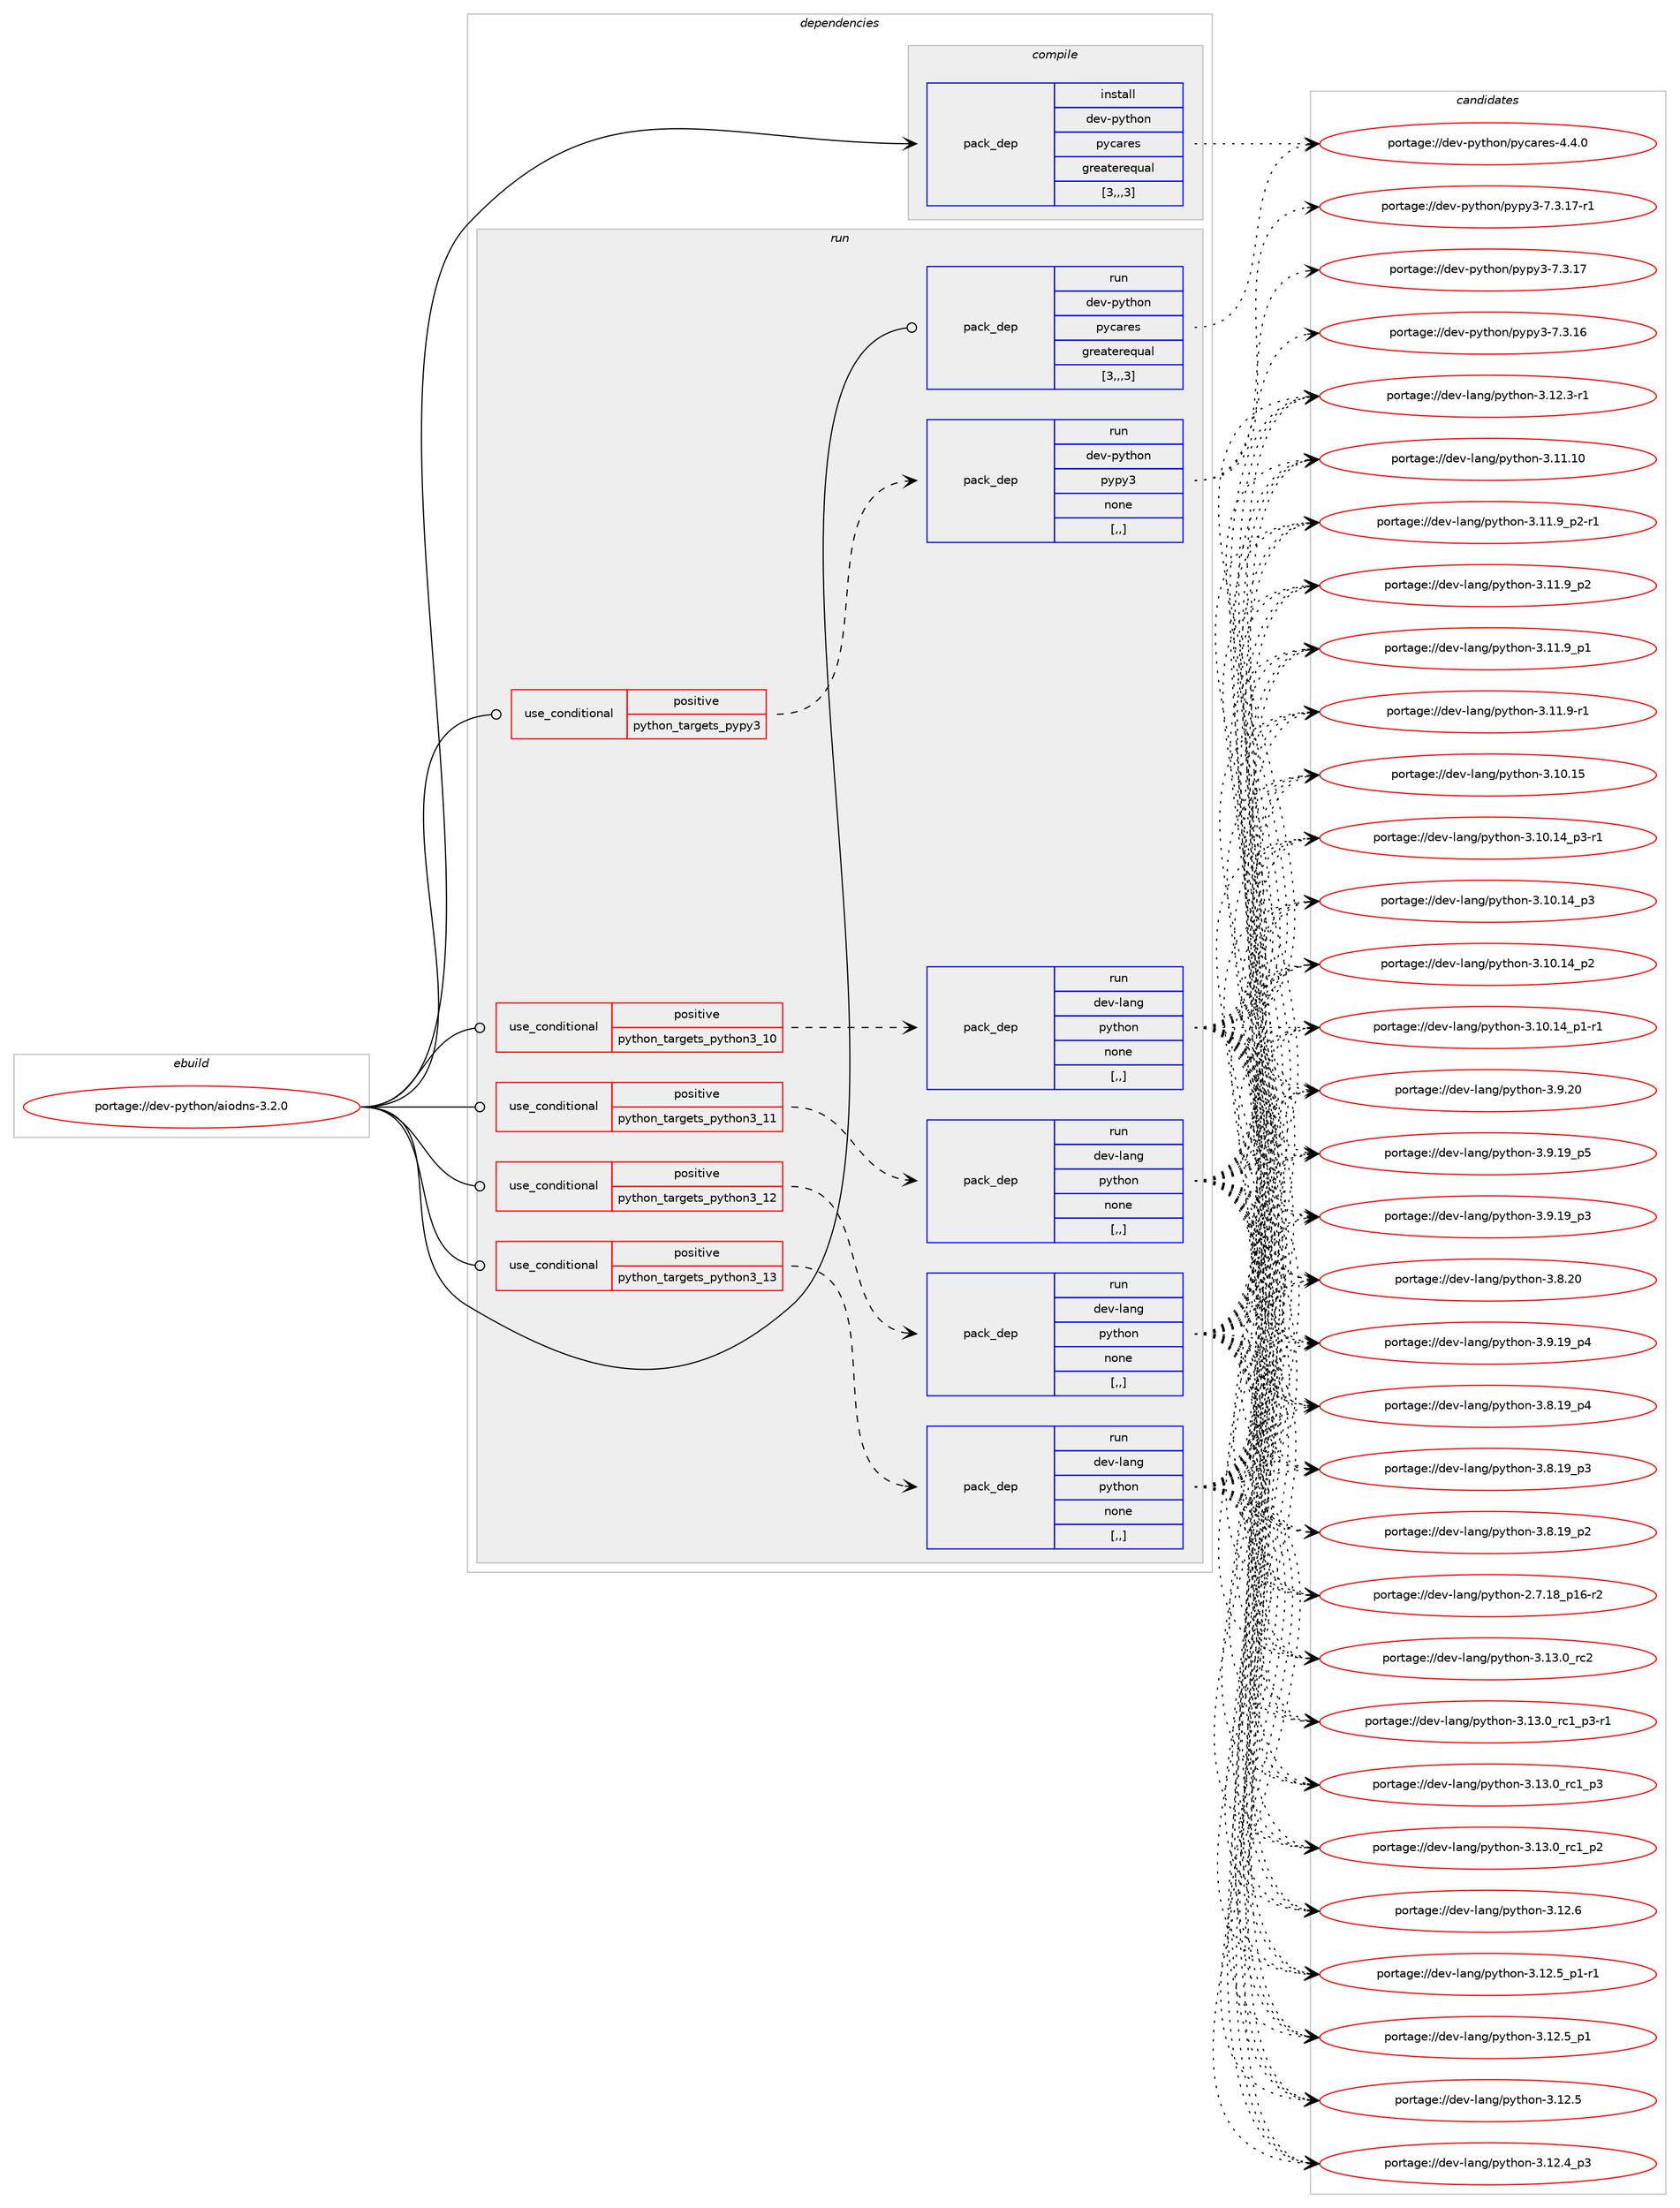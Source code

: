 digraph prolog {

# *************
# Graph options
# *************

newrank=true;
concentrate=true;
compound=true;
graph [rankdir=LR,fontname=Helvetica,fontsize=10,ranksep=1.5];#, ranksep=2.5, nodesep=0.2];
edge  [arrowhead=vee];
node  [fontname=Helvetica,fontsize=10];

# **********
# The ebuild
# **********

subgraph cluster_leftcol {
color=gray;
label=<<i>ebuild</i>>;
id [label="portage://dev-python/aiodns-3.2.0", color=red, width=4, href="../dev-python/aiodns-3.2.0.svg"];
}

# ****************
# The dependencies
# ****************

subgraph cluster_midcol {
color=gray;
label=<<i>dependencies</i>>;
subgraph cluster_compile {
fillcolor="#eeeeee";
style=filled;
label=<<i>compile</i>>;
subgraph pack469925 {
dependency635724 [label=<<TABLE BORDER="0" CELLBORDER="1" CELLSPACING="0" CELLPADDING="4" WIDTH="220"><TR><TD ROWSPAN="6" CELLPADDING="30">pack_dep</TD></TR><TR><TD WIDTH="110">install</TD></TR><TR><TD>dev-python</TD></TR><TR><TD>pycares</TD></TR><TR><TD>greaterequal</TD></TR><TR><TD>[3,,,3]</TD></TR></TABLE>>, shape=none, color=blue];
}
id:e -> dependency635724:w [weight=20,style="solid",arrowhead="vee"];
}
subgraph cluster_compileandrun {
fillcolor="#eeeeee";
style=filled;
label=<<i>compile and run</i>>;
}
subgraph cluster_run {
fillcolor="#eeeeee";
style=filled;
label=<<i>run</i>>;
subgraph cond160985 {
dependency635725 [label=<<TABLE BORDER="0" CELLBORDER="1" CELLSPACING="0" CELLPADDING="4"><TR><TD ROWSPAN="3" CELLPADDING="10">use_conditional</TD></TR><TR><TD>positive</TD></TR><TR><TD>python_targets_pypy3</TD></TR></TABLE>>, shape=none, color=red];
subgraph pack469926 {
dependency635726 [label=<<TABLE BORDER="0" CELLBORDER="1" CELLSPACING="0" CELLPADDING="4" WIDTH="220"><TR><TD ROWSPAN="6" CELLPADDING="30">pack_dep</TD></TR><TR><TD WIDTH="110">run</TD></TR><TR><TD>dev-python</TD></TR><TR><TD>pypy3</TD></TR><TR><TD>none</TD></TR><TR><TD>[,,]</TD></TR></TABLE>>, shape=none, color=blue];
}
dependency635725:e -> dependency635726:w [weight=20,style="dashed",arrowhead="vee"];
}
id:e -> dependency635725:w [weight=20,style="solid",arrowhead="odot"];
subgraph cond160986 {
dependency635727 [label=<<TABLE BORDER="0" CELLBORDER="1" CELLSPACING="0" CELLPADDING="4"><TR><TD ROWSPAN="3" CELLPADDING="10">use_conditional</TD></TR><TR><TD>positive</TD></TR><TR><TD>python_targets_python3_10</TD></TR></TABLE>>, shape=none, color=red];
subgraph pack469927 {
dependency635728 [label=<<TABLE BORDER="0" CELLBORDER="1" CELLSPACING="0" CELLPADDING="4" WIDTH="220"><TR><TD ROWSPAN="6" CELLPADDING="30">pack_dep</TD></TR><TR><TD WIDTH="110">run</TD></TR><TR><TD>dev-lang</TD></TR><TR><TD>python</TD></TR><TR><TD>none</TD></TR><TR><TD>[,,]</TD></TR></TABLE>>, shape=none, color=blue];
}
dependency635727:e -> dependency635728:w [weight=20,style="dashed",arrowhead="vee"];
}
id:e -> dependency635727:w [weight=20,style="solid",arrowhead="odot"];
subgraph cond160987 {
dependency635729 [label=<<TABLE BORDER="0" CELLBORDER="1" CELLSPACING="0" CELLPADDING="4"><TR><TD ROWSPAN="3" CELLPADDING="10">use_conditional</TD></TR><TR><TD>positive</TD></TR><TR><TD>python_targets_python3_11</TD></TR></TABLE>>, shape=none, color=red];
subgraph pack469928 {
dependency635730 [label=<<TABLE BORDER="0" CELLBORDER="1" CELLSPACING="0" CELLPADDING="4" WIDTH="220"><TR><TD ROWSPAN="6" CELLPADDING="30">pack_dep</TD></TR><TR><TD WIDTH="110">run</TD></TR><TR><TD>dev-lang</TD></TR><TR><TD>python</TD></TR><TR><TD>none</TD></TR><TR><TD>[,,]</TD></TR></TABLE>>, shape=none, color=blue];
}
dependency635729:e -> dependency635730:w [weight=20,style="dashed",arrowhead="vee"];
}
id:e -> dependency635729:w [weight=20,style="solid",arrowhead="odot"];
subgraph cond160988 {
dependency635731 [label=<<TABLE BORDER="0" CELLBORDER="1" CELLSPACING="0" CELLPADDING="4"><TR><TD ROWSPAN="3" CELLPADDING="10">use_conditional</TD></TR><TR><TD>positive</TD></TR><TR><TD>python_targets_python3_12</TD></TR></TABLE>>, shape=none, color=red];
subgraph pack469929 {
dependency635732 [label=<<TABLE BORDER="0" CELLBORDER="1" CELLSPACING="0" CELLPADDING="4" WIDTH="220"><TR><TD ROWSPAN="6" CELLPADDING="30">pack_dep</TD></TR><TR><TD WIDTH="110">run</TD></TR><TR><TD>dev-lang</TD></TR><TR><TD>python</TD></TR><TR><TD>none</TD></TR><TR><TD>[,,]</TD></TR></TABLE>>, shape=none, color=blue];
}
dependency635731:e -> dependency635732:w [weight=20,style="dashed",arrowhead="vee"];
}
id:e -> dependency635731:w [weight=20,style="solid",arrowhead="odot"];
subgraph cond160989 {
dependency635733 [label=<<TABLE BORDER="0" CELLBORDER="1" CELLSPACING="0" CELLPADDING="4"><TR><TD ROWSPAN="3" CELLPADDING="10">use_conditional</TD></TR><TR><TD>positive</TD></TR><TR><TD>python_targets_python3_13</TD></TR></TABLE>>, shape=none, color=red];
subgraph pack469930 {
dependency635734 [label=<<TABLE BORDER="0" CELLBORDER="1" CELLSPACING="0" CELLPADDING="4" WIDTH="220"><TR><TD ROWSPAN="6" CELLPADDING="30">pack_dep</TD></TR><TR><TD WIDTH="110">run</TD></TR><TR><TD>dev-lang</TD></TR><TR><TD>python</TD></TR><TR><TD>none</TD></TR><TR><TD>[,,]</TD></TR></TABLE>>, shape=none, color=blue];
}
dependency635733:e -> dependency635734:w [weight=20,style="dashed",arrowhead="vee"];
}
id:e -> dependency635733:w [weight=20,style="solid",arrowhead="odot"];
subgraph pack469931 {
dependency635735 [label=<<TABLE BORDER="0" CELLBORDER="1" CELLSPACING="0" CELLPADDING="4" WIDTH="220"><TR><TD ROWSPAN="6" CELLPADDING="30">pack_dep</TD></TR><TR><TD WIDTH="110">run</TD></TR><TR><TD>dev-python</TD></TR><TR><TD>pycares</TD></TR><TR><TD>greaterequal</TD></TR><TR><TD>[3,,,3]</TD></TR></TABLE>>, shape=none, color=blue];
}
id:e -> dependency635735:w [weight=20,style="solid",arrowhead="odot"];
}
}

# **************
# The candidates
# **************

subgraph cluster_choices {
rank=same;
color=gray;
label=<<i>candidates</i>>;

subgraph choice469925 {
color=black;
nodesep=1;
choice10010111845112121116104111110471121219997114101115455246524648 [label="portage://dev-python/pycares-4.4.0", color=red, width=4,href="../dev-python/pycares-4.4.0.svg"];
dependency635724:e -> choice10010111845112121116104111110471121219997114101115455246524648:w [style=dotted,weight="100"];
}
subgraph choice469926 {
color=black;
nodesep=1;
choice100101118451121211161041111104711212111212151455546514649554511449 [label="portage://dev-python/pypy3-7.3.17-r1", color=red, width=4,href="../dev-python/pypy3-7.3.17-r1.svg"];
choice10010111845112121116104111110471121211121215145554651464955 [label="portage://dev-python/pypy3-7.3.17", color=red, width=4,href="../dev-python/pypy3-7.3.17.svg"];
choice10010111845112121116104111110471121211121215145554651464954 [label="portage://dev-python/pypy3-7.3.16", color=red, width=4,href="../dev-python/pypy3-7.3.16.svg"];
dependency635726:e -> choice100101118451121211161041111104711212111212151455546514649554511449:w [style=dotted,weight="100"];
dependency635726:e -> choice10010111845112121116104111110471121211121215145554651464955:w [style=dotted,weight="100"];
dependency635726:e -> choice10010111845112121116104111110471121211121215145554651464954:w [style=dotted,weight="100"];
}
subgraph choice469927 {
color=black;
nodesep=1;
choice10010111845108971101034711212111610411111045514649514648951149950 [label="portage://dev-lang/python-3.13.0_rc2", color=red, width=4,href="../dev-lang/python-3.13.0_rc2.svg"];
choice1001011184510897110103471121211161041111104551464951464895114994995112514511449 [label="portage://dev-lang/python-3.13.0_rc1_p3-r1", color=red, width=4,href="../dev-lang/python-3.13.0_rc1_p3-r1.svg"];
choice100101118451089711010347112121116104111110455146495146489511499499511251 [label="portage://dev-lang/python-3.13.0_rc1_p3", color=red, width=4,href="../dev-lang/python-3.13.0_rc1_p3.svg"];
choice100101118451089711010347112121116104111110455146495146489511499499511250 [label="portage://dev-lang/python-3.13.0_rc1_p2", color=red, width=4,href="../dev-lang/python-3.13.0_rc1_p2.svg"];
choice10010111845108971101034711212111610411111045514649504654 [label="portage://dev-lang/python-3.12.6", color=red, width=4,href="../dev-lang/python-3.12.6.svg"];
choice1001011184510897110103471121211161041111104551464950465395112494511449 [label="portage://dev-lang/python-3.12.5_p1-r1", color=red, width=4,href="../dev-lang/python-3.12.5_p1-r1.svg"];
choice100101118451089711010347112121116104111110455146495046539511249 [label="portage://dev-lang/python-3.12.5_p1", color=red, width=4,href="../dev-lang/python-3.12.5_p1.svg"];
choice10010111845108971101034711212111610411111045514649504653 [label="portage://dev-lang/python-3.12.5", color=red, width=4,href="../dev-lang/python-3.12.5.svg"];
choice100101118451089711010347112121116104111110455146495046529511251 [label="portage://dev-lang/python-3.12.4_p3", color=red, width=4,href="../dev-lang/python-3.12.4_p3.svg"];
choice100101118451089711010347112121116104111110455146495046514511449 [label="portage://dev-lang/python-3.12.3-r1", color=red, width=4,href="../dev-lang/python-3.12.3-r1.svg"];
choice1001011184510897110103471121211161041111104551464949464948 [label="portage://dev-lang/python-3.11.10", color=red, width=4,href="../dev-lang/python-3.11.10.svg"];
choice1001011184510897110103471121211161041111104551464949465795112504511449 [label="portage://dev-lang/python-3.11.9_p2-r1", color=red, width=4,href="../dev-lang/python-3.11.9_p2-r1.svg"];
choice100101118451089711010347112121116104111110455146494946579511250 [label="portage://dev-lang/python-3.11.9_p2", color=red, width=4,href="../dev-lang/python-3.11.9_p2.svg"];
choice100101118451089711010347112121116104111110455146494946579511249 [label="portage://dev-lang/python-3.11.9_p1", color=red, width=4,href="../dev-lang/python-3.11.9_p1.svg"];
choice100101118451089711010347112121116104111110455146494946574511449 [label="portage://dev-lang/python-3.11.9-r1", color=red, width=4,href="../dev-lang/python-3.11.9-r1.svg"];
choice1001011184510897110103471121211161041111104551464948464953 [label="portage://dev-lang/python-3.10.15", color=red, width=4,href="../dev-lang/python-3.10.15.svg"];
choice100101118451089711010347112121116104111110455146494846495295112514511449 [label="portage://dev-lang/python-3.10.14_p3-r1", color=red, width=4,href="../dev-lang/python-3.10.14_p3-r1.svg"];
choice10010111845108971101034711212111610411111045514649484649529511251 [label="portage://dev-lang/python-3.10.14_p3", color=red, width=4,href="../dev-lang/python-3.10.14_p3.svg"];
choice10010111845108971101034711212111610411111045514649484649529511250 [label="portage://dev-lang/python-3.10.14_p2", color=red, width=4,href="../dev-lang/python-3.10.14_p2.svg"];
choice100101118451089711010347112121116104111110455146494846495295112494511449 [label="portage://dev-lang/python-3.10.14_p1-r1", color=red, width=4,href="../dev-lang/python-3.10.14_p1-r1.svg"];
choice10010111845108971101034711212111610411111045514657465048 [label="portage://dev-lang/python-3.9.20", color=red, width=4,href="../dev-lang/python-3.9.20.svg"];
choice100101118451089711010347112121116104111110455146574649579511253 [label="portage://dev-lang/python-3.9.19_p5", color=red, width=4,href="../dev-lang/python-3.9.19_p5.svg"];
choice100101118451089711010347112121116104111110455146574649579511252 [label="portage://dev-lang/python-3.9.19_p4", color=red, width=4,href="../dev-lang/python-3.9.19_p4.svg"];
choice100101118451089711010347112121116104111110455146574649579511251 [label="portage://dev-lang/python-3.9.19_p3", color=red, width=4,href="../dev-lang/python-3.9.19_p3.svg"];
choice10010111845108971101034711212111610411111045514656465048 [label="portage://dev-lang/python-3.8.20", color=red, width=4,href="../dev-lang/python-3.8.20.svg"];
choice100101118451089711010347112121116104111110455146564649579511252 [label="portage://dev-lang/python-3.8.19_p4", color=red, width=4,href="../dev-lang/python-3.8.19_p4.svg"];
choice100101118451089711010347112121116104111110455146564649579511251 [label="portage://dev-lang/python-3.8.19_p3", color=red, width=4,href="../dev-lang/python-3.8.19_p3.svg"];
choice100101118451089711010347112121116104111110455146564649579511250 [label="portage://dev-lang/python-3.8.19_p2", color=red, width=4,href="../dev-lang/python-3.8.19_p2.svg"];
choice100101118451089711010347112121116104111110455046554649569511249544511450 [label="portage://dev-lang/python-2.7.18_p16-r2", color=red, width=4,href="../dev-lang/python-2.7.18_p16-r2.svg"];
dependency635728:e -> choice10010111845108971101034711212111610411111045514649514648951149950:w [style=dotted,weight="100"];
dependency635728:e -> choice1001011184510897110103471121211161041111104551464951464895114994995112514511449:w [style=dotted,weight="100"];
dependency635728:e -> choice100101118451089711010347112121116104111110455146495146489511499499511251:w [style=dotted,weight="100"];
dependency635728:e -> choice100101118451089711010347112121116104111110455146495146489511499499511250:w [style=dotted,weight="100"];
dependency635728:e -> choice10010111845108971101034711212111610411111045514649504654:w [style=dotted,weight="100"];
dependency635728:e -> choice1001011184510897110103471121211161041111104551464950465395112494511449:w [style=dotted,weight="100"];
dependency635728:e -> choice100101118451089711010347112121116104111110455146495046539511249:w [style=dotted,weight="100"];
dependency635728:e -> choice10010111845108971101034711212111610411111045514649504653:w [style=dotted,weight="100"];
dependency635728:e -> choice100101118451089711010347112121116104111110455146495046529511251:w [style=dotted,weight="100"];
dependency635728:e -> choice100101118451089711010347112121116104111110455146495046514511449:w [style=dotted,weight="100"];
dependency635728:e -> choice1001011184510897110103471121211161041111104551464949464948:w [style=dotted,weight="100"];
dependency635728:e -> choice1001011184510897110103471121211161041111104551464949465795112504511449:w [style=dotted,weight="100"];
dependency635728:e -> choice100101118451089711010347112121116104111110455146494946579511250:w [style=dotted,weight="100"];
dependency635728:e -> choice100101118451089711010347112121116104111110455146494946579511249:w [style=dotted,weight="100"];
dependency635728:e -> choice100101118451089711010347112121116104111110455146494946574511449:w [style=dotted,weight="100"];
dependency635728:e -> choice1001011184510897110103471121211161041111104551464948464953:w [style=dotted,weight="100"];
dependency635728:e -> choice100101118451089711010347112121116104111110455146494846495295112514511449:w [style=dotted,weight="100"];
dependency635728:e -> choice10010111845108971101034711212111610411111045514649484649529511251:w [style=dotted,weight="100"];
dependency635728:e -> choice10010111845108971101034711212111610411111045514649484649529511250:w [style=dotted,weight="100"];
dependency635728:e -> choice100101118451089711010347112121116104111110455146494846495295112494511449:w [style=dotted,weight="100"];
dependency635728:e -> choice10010111845108971101034711212111610411111045514657465048:w [style=dotted,weight="100"];
dependency635728:e -> choice100101118451089711010347112121116104111110455146574649579511253:w [style=dotted,weight="100"];
dependency635728:e -> choice100101118451089711010347112121116104111110455146574649579511252:w [style=dotted,weight="100"];
dependency635728:e -> choice100101118451089711010347112121116104111110455146574649579511251:w [style=dotted,weight="100"];
dependency635728:e -> choice10010111845108971101034711212111610411111045514656465048:w [style=dotted,weight="100"];
dependency635728:e -> choice100101118451089711010347112121116104111110455146564649579511252:w [style=dotted,weight="100"];
dependency635728:e -> choice100101118451089711010347112121116104111110455146564649579511251:w [style=dotted,weight="100"];
dependency635728:e -> choice100101118451089711010347112121116104111110455146564649579511250:w [style=dotted,weight="100"];
dependency635728:e -> choice100101118451089711010347112121116104111110455046554649569511249544511450:w [style=dotted,weight="100"];
}
subgraph choice469928 {
color=black;
nodesep=1;
choice10010111845108971101034711212111610411111045514649514648951149950 [label="portage://dev-lang/python-3.13.0_rc2", color=red, width=4,href="../dev-lang/python-3.13.0_rc2.svg"];
choice1001011184510897110103471121211161041111104551464951464895114994995112514511449 [label="portage://dev-lang/python-3.13.0_rc1_p3-r1", color=red, width=4,href="../dev-lang/python-3.13.0_rc1_p3-r1.svg"];
choice100101118451089711010347112121116104111110455146495146489511499499511251 [label="portage://dev-lang/python-3.13.0_rc1_p3", color=red, width=4,href="../dev-lang/python-3.13.0_rc1_p3.svg"];
choice100101118451089711010347112121116104111110455146495146489511499499511250 [label="portage://dev-lang/python-3.13.0_rc1_p2", color=red, width=4,href="../dev-lang/python-3.13.0_rc1_p2.svg"];
choice10010111845108971101034711212111610411111045514649504654 [label="portage://dev-lang/python-3.12.6", color=red, width=4,href="../dev-lang/python-3.12.6.svg"];
choice1001011184510897110103471121211161041111104551464950465395112494511449 [label="portage://dev-lang/python-3.12.5_p1-r1", color=red, width=4,href="../dev-lang/python-3.12.5_p1-r1.svg"];
choice100101118451089711010347112121116104111110455146495046539511249 [label="portage://dev-lang/python-3.12.5_p1", color=red, width=4,href="../dev-lang/python-3.12.5_p1.svg"];
choice10010111845108971101034711212111610411111045514649504653 [label="portage://dev-lang/python-3.12.5", color=red, width=4,href="../dev-lang/python-3.12.5.svg"];
choice100101118451089711010347112121116104111110455146495046529511251 [label="portage://dev-lang/python-3.12.4_p3", color=red, width=4,href="../dev-lang/python-3.12.4_p3.svg"];
choice100101118451089711010347112121116104111110455146495046514511449 [label="portage://dev-lang/python-3.12.3-r1", color=red, width=4,href="../dev-lang/python-3.12.3-r1.svg"];
choice1001011184510897110103471121211161041111104551464949464948 [label="portage://dev-lang/python-3.11.10", color=red, width=4,href="../dev-lang/python-3.11.10.svg"];
choice1001011184510897110103471121211161041111104551464949465795112504511449 [label="portage://dev-lang/python-3.11.9_p2-r1", color=red, width=4,href="../dev-lang/python-3.11.9_p2-r1.svg"];
choice100101118451089711010347112121116104111110455146494946579511250 [label="portage://dev-lang/python-3.11.9_p2", color=red, width=4,href="../dev-lang/python-3.11.9_p2.svg"];
choice100101118451089711010347112121116104111110455146494946579511249 [label="portage://dev-lang/python-3.11.9_p1", color=red, width=4,href="../dev-lang/python-3.11.9_p1.svg"];
choice100101118451089711010347112121116104111110455146494946574511449 [label="portage://dev-lang/python-3.11.9-r1", color=red, width=4,href="../dev-lang/python-3.11.9-r1.svg"];
choice1001011184510897110103471121211161041111104551464948464953 [label="portage://dev-lang/python-3.10.15", color=red, width=4,href="../dev-lang/python-3.10.15.svg"];
choice100101118451089711010347112121116104111110455146494846495295112514511449 [label="portage://dev-lang/python-3.10.14_p3-r1", color=red, width=4,href="../dev-lang/python-3.10.14_p3-r1.svg"];
choice10010111845108971101034711212111610411111045514649484649529511251 [label="portage://dev-lang/python-3.10.14_p3", color=red, width=4,href="../dev-lang/python-3.10.14_p3.svg"];
choice10010111845108971101034711212111610411111045514649484649529511250 [label="portage://dev-lang/python-3.10.14_p2", color=red, width=4,href="../dev-lang/python-3.10.14_p2.svg"];
choice100101118451089711010347112121116104111110455146494846495295112494511449 [label="portage://dev-lang/python-3.10.14_p1-r1", color=red, width=4,href="../dev-lang/python-3.10.14_p1-r1.svg"];
choice10010111845108971101034711212111610411111045514657465048 [label="portage://dev-lang/python-3.9.20", color=red, width=4,href="../dev-lang/python-3.9.20.svg"];
choice100101118451089711010347112121116104111110455146574649579511253 [label="portage://dev-lang/python-3.9.19_p5", color=red, width=4,href="../dev-lang/python-3.9.19_p5.svg"];
choice100101118451089711010347112121116104111110455146574649579511252 [label="portage://dev-lang/python-3.9.19_p4", color=red, width=4,href="../dev-lang/python-3.9.19_p4.svg"];
choice100101118451089711010347112121116104111110455146574649579511251 [label="portage://dev-lang/python-3.9.19_p3", color=red, width=4,href="../dev-lang/python-3.9.19_p3.svg"];
choice10010111845108971101034711212111610411111045514656465048 [label="portage://dev-lang/python-3.8.20", color=red, width=4,href="../dev-lang/python-3.8.20.svg"];
choice100101118451089711010347112121116104111110455146564649579511252 [label="portage://dev-lang/python-3.8.19_p4", color=red, width=4,href="../dev-lang/python-3.8.19_p4.svg"];
choice100101118451089711010347112121116104111110455146564649579511251 [label="portage://dev-lang/python-3.8.19_p3", color=red, width=4,href="../dev-lang/python-3.8.19_p3.svg"];
choice100101118451089711010347112121116104111110455146564649579511250 [label="portage://dev-lang/python-3.8.19_p2", color=red, width=4,href="../dev-lang/python-3.8.19_p2.svg"];
choice100101118451089711010347112121116104111110455046554649569511249544511450 [label="portage://dev-lang/python-2.7.18_p16-r2", color=red, width=4,href="../dev-lang/python-2.7.18_p16-r2.svg"];
dependency635730:e -> choice10010111845108971101034711212111610411111045514649514648951149950:w [style=dotted,weight="100"];
dependency635730:e -> choice1001011184510897110103471121211161041111104551464951464895114994995112514511449:w [style=dotted,weight="100"];
dependency635730:e -> choice100101118451089711010347112121116104111110455146495146489511499499511251:w [style=dotted,weight="100"];
dependency635730:e -> choice100101118451089711010347112121116104111110455146495146489511499499511250:w [style=dotted,weight="100"];
dependency635730:e -> choice10010111845108971101034711212111610411111045514649504654:w [style=dotted,weight="100"];
dependency635730:e -> choice1001011184510897110103471121211161041111104551464950465395112494511449:w [style=dotted,weight="100"];
dependency635730:e -> choice100101118451089711010347112121116104111110455146495046539511249:w [style=dotted,weight="100"];
dependency635730:e -> choice10010111845108971101034711212111610411111045514649504653:w [style=dotted,weight="100"];
dependency635730:e -> choice100101118451089711010347112121116104111110455146495046529511251:w [style=dotted,weight="100"];
dependency635730:e -> choice100101118451089711010347112121116104111110455146495046514511449:w [style=dotted,weight="100"];
dependency635730:e -> choice1001011184510897110103471121211161041111104551464949464948:w [style=dotted,weight="100"];
dependency635730:e -> choice1001011184510897110103471121211161041111104551464949465795112504511449:w [style=dotted,weight="100"];
dependency635730:e -> choice100101118451089711010347112121116104111110455146494946579511250:w [style=dotted,weight="100"];
dependency635730:e -> choice100101118451089711010347112121116104111110455146494946579511249:w [style=dotted,weight="100"];
dependency635730:e -> choice100101118451089711010347112121116104111110455146494946574511449:w [style=dotted,weight="100"];
dependency635730:e -> choice1001011184510897110103471121211161041111104551464948464953:w [style=dotted,weight="100"];
dependency635730:e -> choice100101118451089711010347112121116104111110455146494846495295112514511449:w [style=dotted,weight="100"];
dependency635730:e -> choice10010111845108971101034711212111610411111045514649484649529511251:w [style=dotted,weight="100"];
dependency635730:e -> choice10010111845108971101034711212111610411111045514649484649529511250:w [style=dotted,weight="100"];
dependency635730:e -> choice100101118451089711010347112121116104111110455146494846495295112494511449:w [style=dotted,weight="100"];
dependency635730:e -> choice10010111845108971101034711212111610411111045514657465048:w [style=dotted,weight="100"];
dependency635730:e -> choice100101118451089711010347112121116104111110455146574649579511253:w [style=dotted,weight="100"];
dependency635730:e -> choice100101118451089711010347112121116104111110455146574649579511252:w [style=dotted,weight="100"];
dependency635730:e -> choice100101118451089711010347112121116104111110455146574649579511251:w [style=dotted,weight="100"];
dependency635730:e -> choice10010111845108971101034711212111610411111045514656465048:w [style=dotted,weight="100"];
dependency635730:e -> choice100101118451089711010347112121116104111110455146564649579511252:w [style=dotted,weight="100"];
dependency635730:e -> choice100101118451089711010347112121116104111110455146564649579511251:w [style=dotted,weight="100"];
dependency635730:e -> choice100101118451089711010347112121116104111110455146564649579511250:w [style=dotted,weight="100"];
dependency635730:e -> choice100101118451089711010347112121116104111110455046554649569511249544511450:w [style=dotted,weight="100"];
}
subgraph choice469929 {
color=black;
nodesep=1;
choice10010111845108971101034711212111610411111045514649514648951149950 [label="portage://dev-lang/python-3.13.0_rc2", color=red, width=4,href="../dev-lang/python-3.13.0_rc2.svg"];
choice1001011184510897110103471121211161041111104551464951464895114994995112514511449 [label="portage://dev-lang/python-3.13.0_rc1_p3-r1", color=red, width=4,href="../dev-lang/python-3.13.0_rc1_p3-r1.svg"];
choice100101118451089711010347112121116104111110455146495146489511499499511251 [label="portage://dev-lang/python-3.13.0_rc1_p3", color=red, width=4,href="../dev-lang/python-3.13.0_rc1_p3.svg"];
choice100101118451089711010347112121116104111110455146495146489511499499511250 [label="portage://dev-lang/python-3.13.0_rc1_p2", color=red, width=4,href="../dev-lang/python-3.13.0_rc1_p2.svg"];
choice10010111845108971101034711212111610411111045514649504654 [label="portage://dev-lang/python-3.12.6", color=red, width=4,href="../dev-lang/python-3.12.6.svg"];
choice1001011184510897110103471121211161041111104551464950465395112494511449 [label="portage://dev-lang/python-3.12.5_p1-r1", color=red, width=4,href="../dev-lang/python-3.12.5_p1-r1.svg"];
choice100101118451089711010347112121116104111110455146495046539511249 [label="portage://dev-lang/python-3.12.5_p1", color=red, width=4,href="../dev-lang/python-3.12.5_p1.svg"];
choice10010111845108971101034711212111610411111045514649504653 [label="portage://dev-lang/python-3.12.5", color=red, width=4,href="../dev-lang/python-3.12.5.svg"];
choice100101118451089711010347112121116104111110455146495046529511251 [label="portage://dev-lang/python-3.12.4_p3", color=red, width=4,href="../dev-lang/python-3.12.4_p3.svg"];
choice100101118451089711010347112121116104111110455146495046514511449 [label="portage://dev-lang/python-3.12.3-r1", color=red, width=4,href="../dev-lang/python-3.12.3-r1.svg"];
choice1001011184510897110103471121211161041111104551464949464948 [label="portage://dev-lang/python-3.11.10", color=red, width=4,href="../dev-lang/python-3.11.10.svg"];
choice1001011184510897110103471121211161041111104551464949465795112504511449 [label="portage://dev-lang/python-3.11.9_p2-r1", color=red, width=4,href="../dev-lang/python-3.11.9_p2-r1.svg"];
choice100101118451089711010347112121116104111110455146494946579511250 [label="portage://dev-lang/python-3.11.9_p2", color=red, width=4,href="../dev-lang/python-3.11.9_p2.svg"];
choice100101118451089711010347112121116104111110455146494946579511249 [label="portage://dev-lang/python-3.11.9_p1", color=red, width=4,href="../dev-lang/python-3.11.9_p1.svg"];
choice100101118451089711010347112121116104111110455146494946574511449 [label="portage://dev-lang/python-3.11.9-r1", color=red, width=4,href="../dev-lang/python-3.11.9-r1.svg"];
choice1001011184510897110103471121211161041111104551464948464953 [label="portage://dev-lang/python-3.10.15", color=red, width=4,href="../dev-lang/python-3.10.15.svg"];
choice100101118451089711010347112121116104111110455146494846495295112514511449 [label="portage://dev-lang/python-3.10.14_p3-r1", color=red, width=4,href="../dev-lang/python-3.10.14_p3-r1.svg"];
choice10010111845108971101034711212111610411111045514649484649529511251 [label="portage://dev-lang/python-3.10.14_p3", color=red, width=4,href="../dev-lang/python-3.10.14_p3.svg"];
choice10010111845108971101034711212111610411111045514649484649529511250 [label="portage://dev-lang/python-3.10.14_p2", color=red, width=4,href="../dev-lang/python-3.10.14_p2.svg"];
choice100101118451089711010347112121116104111110455146494846495295112494511449 [label="portage://dev-lang/python-3.10.14_p1-r1", color=red, width=4,href="../dev-lang/python-3.10.14_p1-r1.svg"];
choice10010111845108971101034711212111610411111045514657465048 [label="portage://dev-lang/python-3.9.20", color=red, width=4,href="../dev-lang/python-3.9.20.svg"];
choice100101118451089711010347112121116104111110455146574649579511253 [label="portage://dev-lang/python-3.9.19_p5", color=red, width=4,href="../dev-lang/python-3.9.19_p5.svg"];
choice100101118451089711010347112121116104111110455146574649579511252 [label="portage://dev-lang/python-3.9.19_p4", color=red, width=4,href="../dev-lang/python-3.9.19_p4.svg"];
choice100101118451089711010347112121116104111110455146574649579511251 [label="portage://dev-lang/python-3.9.19_p3", color=red, width=4,href="../dev-lang/python-3.9.19_p3.svg"];
choice10010111845108971101034711212111610411111045514656465048 [label="portage://dev-lang/python-3.8.20", color=red, width=4,href="../dev-lang/python-3.8.20.svg"];
choice100101118451089711010347112121116104111110455146564649579511252 [label="portage://dev-lang/python-3.8.19_p4", color=red, width=4,href="../dev-lang/python-3.8.19_p4.svg"];
choice100101118451089711010347112121116104111110455146564649579511251 [label="portage://dev-lang/python-3.8.19_p3", color=red, width=4,href="../dev-lang/python-3.8.19_p3.svg"];
choice100101118451089711010347112121116104111110455146564649579511250 [label="portage://dev-lang/python-3.8.19_p2", color=red, width=4,href="../dev-lang/python-3.8.19_p2.svg"];
choice100101118451089711010347112121116104111110455046554649569511249544511450 [label="portage://dev-lang/python-2.7.18_p16-r2", color=red, width=4,href="../dev-lang/python-2.7.18_p16-r2.svg"];
dependency635732:e -> choice10010111845108971101034711212111610411111045514649514648951149950:w [style=dotted,weight="100"];
dependency635732:e -> choice1001011184510897110103471121211161041111104551464951464895114994995112514511449:w [style=dotted,weight="100"];
dependency635732:e -> choice100101118451089711010347112121116104111110455146495146489511499499511251:w [style=dotted,weight="100"];
dependency635732:e -> choice100101118451089711010347112121116104111110455146495146489511499499511250:w [style=dotted,weight="100"];
dependency635732:e -> choice10010111845108971101034711212111610411111045514649504654:w [style=dotted,weight="100"];
dependency635732:e -> choice1001011184510897110103471121211161041111104551464950465395112494511449:w [style=dotted,weight="100"];
dependency635732:e -> choice100101118451089711010347112121116104111110455146495046539511249:w [style=dotted,weight="100"];
dependency635732:e -> choice10010111845108971101034711212111610411111045514649504653:w [style=dotted,weight="100"];
dependency635732:e -> choice100101118451089711010347112121116104111110455146495046529511251:w [style=dotted,weight="100"];
dependency635732:e -> choice100101118451089711010347112121116104111110455146495046514511449:w [style=dotted,weight="100"];
dependency635732:e -> choice1001011184510897110103471121211161041111104551464949464948:w [style=dotted,weight="100"];
dependency635732:e -> choice1001011184510897110103471121211161041111104551464949465795112504511449:w [style=dotted,weight="100"];
dependency635732:e -> choice100101118451089711010347112121116104111110455146494946579511250:w [style=dotted,weight="100"];
dependency635732:e -> choice100101118451089711010347112121116104111110455146494946579511249:w [style=dotted,weight="100"];
dependency635732:e -> choice100101118451089711010347112121116104111110455146494946574511449:w [style=dotted,weight="100"];
dependency635732:e -> choice1001011184510897110103471121211161041111104551464948464953:w [style=dotted,weight="100"];
dependency635732:e -> choice100101118451089711010347112121116104111110455146494846495295112514511449:w [style=dotted,weight="100"];
dependency635732:e -> choice10010111845108971101034711212111610411111045514649484649529511251:w [style=dotted,weight="100"];
dependency635732:e -> choice10010111845108971101034711212111610411111045514649484649529511250:w [style=dotted,weight="100"];
dependency635732:e -> choice100101118451089711010347112121116104111110455146494846495295112494511449:w [style=dotted,weight="100"];
dependency635732:e -> choice10010111845108971101034711212111610411111045514657465048:w [style=dotted,weight="100"];
dependency635732:e -> choice100101118451089711010347112121116104111110455146574649579511253:w [style=dotted,weight="100"];
dependency635732:e -> choice100101118451089711010347112121116104111110455146574649579511252:w [style=dotted,weight="100"];
dependency635732:e -> choice100101118451089711010347112121116104111110455146574649579511251:w [style=dotted,weight="100"];
dependency635732:e -> choice10010111845108971101034711212111610411111045514656465048:w [style=dotted,weight="100"];
dependency635732:e -> choice100101118451089711010347112121116104111110455146564649579511252:w [style=dotted,weight="100"];
dependency635732:e -> choice100101118451089711010347112121116104111110455146564649579511251:w [style=dotted,weight="100"];
dependency635732:e -> choice100101118451089711010347112121116104111110455146564649579511250:w [style=dotted,weight="100"];
dependency635732:e -> choice100101118451089711010347112121116104111110455046554649569511249544511450:w [style=dotted,weight="100"];
}
subgraph choice469930 {
color=black;
nodesep=1;
choice10010111845108971101034711212111610411111045514649514648951149950 [label="portage://dev-lang/python-3.13.0_rc2", color=red, width=4,href="../dev-lang/python-3.13.0_rc2.svg"];
choice1001011184510897110103471121211161041111104551464951464895114994995112514511449 [label="portage://dev-lang/python-3.13.0_rc1_p3-r1", color=red, width=4,href="../dev-lang/python-3.13.0_rc1_p3-r1.svg"];
choice100101118451089711010347112121116104111110455146495146489511499499511251 [label="portage://dev-lang/python-3.13.0_rc1_p3", color=red, width=4,href="../dev-lang/python-3.13.0_rc1_p3.svg"];
choice100101118451089711010347112121116104111110455146495146489511499499511250 [label="portage://dev-lang/python-3.13.0_rc1_p2", color=red, width=4,href="../dev-lang/python-3.13.0_rc1_p2.svg"];
choice10010111845108971101034711212111610411111045514649504654 [label="portage://dev-lang/python-3.12.6", color=red, width=4,href="../dev-lang/python-3.12.6.svg"];
choice1001011184510897110103471121211161041111104551464950465395112494511449 [label="portage://dev-lang/python-3.12.5_p1-r1", color=red, width=4,href="../dev-lang/python-3.12.5_p1-r1.svg"];
choice100101118451089711010347112121116104111110455146495046539511249 [label="portage://dev-lang/python-3.12.5_p1", color=red, width=4,href="../dev-lang/python-3.12.5_p1.svg"];
choice10010111845108971101034711212111610411111045514649504653 [label="portage://dev-lang/python-3.12.5", color=red, width=4,href="../dev-lang/python-3.12.5.svg"];
choice100101118451089711010347112121116104111110455146495046529511251 [label="portage://dev-lang/python-3.12.4_p3", color=red, width=4,href="../dev-lang/python-3.12.4_p3.svg"];
choice100101118451089711010347112121116104111110455146495046514511449 [label="portage://dev-lang/python-3.12.3-r1", color=red, width=4,href="../dev-lang/python-3.12.3-r1.svg"];
choice1001011184510897110103471121211161041111104551464949464948 [label="portage://dev-lang/python-3.11.10", color=red, width=4,href="../dev-lang/python-3.11.10.svg"];
choice1001011184510897110103471121211161041111104551464949465795112504511449 [label="portage://dev-lang/python-3.11.9_p2-r1", color=red, width=4,href="../dev-lang/python-3.11.9_p2-r1.svg"];
choice100101118451089711010347112121116104111110455146494946579511250 [label="portage://dev-lang/python-3.11.9_p2", color=red, width=4,href="../dev-lang/python-3.11.9_p2.svg"];
choice100101118451089711010347112121116104111110455146494946579511249 [label="portage://dev-lang/python-3.11.9_p1", color=red, width=4,href="../dev-lang/python-3.11.9_p1.svg"];
choice100101118451089711010347112121116104111110455146494946574511449 [label="portage://dev-lang/python-3.11.9-r1", color=red, width=4,href="../dev-lang/python-3.11.9-r1.svg"];
choice1001011184510897110103471121211161041111104551464948464953 [label="portage://dev-lang/python-3.10.15", color=red, width=4,href="../dev-lang/python-3.10.15.svg"];
choice100101118451089711010347112121116104111110455146494846495295112514511449 [label="portage://dev-lang/python-3.10.14_p3-r1", color=red, width=4,href="../dev-lang/python-3.10.14_p3-r1.svg"];
choice10010111845108971101034711212111610411111045514649484649529511251 [label="portage://dev-lang/python-3.10.14_p3", color=red, width=4,href="../dev-lang/python-3.10.14_p3.svg"];
choice10010111845108971101034711212111610411111045514649484649529511250 [label="portage://dev-lang/python-3.10.14_p2", color=red, width=4,href="../dev-lang/python-3.10.14_p2.svg"];
choice100101118451089711010347112121116104111110455146494846495295112494511449 [label="portage://dev-lang/python-3.10.14_p1-r1", color=red, width=4,href="../dev-lang/python-3.10.14_p1-r1.svg"];
choice10010111845108971101034711212111610411111045514657465048 [label="portage://dev-lang/python-3.9.20", color=red, width=4,href="../dev-lang/python-3.9.20.svg"];
choice100101118451089711010347112121116104111110455146574649579511253 [label="portage://dev-lang/python-3.9.19_p5", color=red, width=4,href="../dev-lang/python-3.9.19_p5.svg"];
choice100101118451089711010347112121116104111110455146574649579511252 [label="portage://dev-lang/python-3.9.19_p4", color=red, width=4,href="../dev-lang/python-3.9.19_p4.svg"];
choice100101118451089711010347112121116104111110455146574649579511251 [label="portage://dev-lang/python-3.9.19_p3", color=red, width=4,href="../dev-lang/python-3.9.19_p3.svg"];
choice10010111845108971101034711212111610411111045514656465048 [label="portage://dev-lang/python-3.8.20", color=red, width=4,href="../dev-lang/python-3.8.20.svg"];
choice100101118451089711010347112121116104111110455146564649579511252 [label="portage://dev-lang/python-3.8.19_p4", color=red, width=4,href="../dev-lang/python-3.8.19_p4.svg"];
choice100101118451089711010347112121116104111110455146564649579511251 [label="portage://dev-lang/python-3.8.19_p3", color=red, width=4,href="../dev-lang/python-3.8.19_p3.svg"];
choice100101118451089711010347112121116104111110455146564649579511250 [label="portage://dev-lang/python-3.8.19_p2", color=red, width=4,href="../dev-lang/python-3.8.19_p2.svg"];
choice100101118451089711010347112121116104111110455046554649569511249544511450 [label="portage://dev-lang/python-2.7.18_p16-r2", color=red, width=4,href="../dev-lang/python-2.7.18_p16-r2.svg"];
dependency635734:e -> choice10010111845108971101034711212111610411111045514649514648951149950:w [style=dotted,weight="100"];
dependency635734:e -> choice1001011184510897110103471121211161041111104551464951464895114994995112514511449:w [style=dotted,weight="100"];
dependency635734:e -> choice100101118451089711010347112121116104111110455146495146489511499499511251:w [style=dotted,weight="100"];
dependency635734:e -> choice100101118451089711010347112121116104111110455146495146489511499499511250:w [style=dotted,weight="100"];
dependency635734:e -> choice10010111845108971101034711212111610411111045514649504654:w [style=dotted,weight="100"];
dependency635734:e -> choice1001011184510897110103471121211161041111104551464950465395112494511449:w [style=dotted,weight="100"];
dependency635734:e -> choice100101118451089711010347112121116104111110455146495046539511249:w [style=dotted,weight="100"];
dependency635734:e -> choice10010111845108971101034711212111610411111045514649504653:w [style=dotted,weight="100"];
dependency635734:e -> choice100101118451089711010347112121116104111110455146495046529511251:w [style=dotted,weight="100"];
dependency635734:e -> choice100101118451089711010347112121116104111110455146495046514511449:w [style=dotted,weight="100"];
dependency635734:e -> choice1001011184510897110103471121211161041111104551464949464948:w [style=dotted,weight="100"];
dependency635734:e -> choice1001011184510897110103471121211161041111104551464949465795112504511449:w [style=dotted,weight="100"];
dependency635734:e -> choice100101118451089711010347112121116104111110455146494946579511250:w [style=dotted,weight="100"];
dependency635734:e -> choice100101118451089711010347112121116104111110455146494946579511249:w [style=dotted,weight="100"];
dependency635734:e -> choice100101118451089711010347112121116104111110455146494946574511449:w [style=dotted,weight="100"];
dependency635734:e -> choice1001011184510897110103471121211161041111104551464948464953:w [style=dotted,weight="100"];
dependency635734:e -> choice100101118451089711010347112121116104111110455146494846495295112514511449:w [style=dotted,weight="100"];
dependency635734:e -> choice10010111845108971101034711212111610411111045514649484649529511251:w [style=dotted,weight="100"];
dependency635734:e -> choice10010111845108971101034711212111610411111045514649484649529511250:w [style=dotted,weight="100"];
dependency635734:e -> choice100101118451089711010347112121116104111110455146494846495295112494511449:w [style=dotted,weight="100"];
dependency635734:e -> choice10010111845108971101034711212111610411111045514657465048:w [style=dotted,weight="100"];
dependency635734:e -> choice100101118451089711010347112121116104111110455146574649579511253:w [style=dotted,weight="100"];
dependency635734:e -> choice100101118451089711010347112121116104111110455146574649579511252:w [style=dotted,weight="100"];
dependency635734:e -> choice100101118451089711010347112121116104111110455146574649579511251:w [style=dotted,weight="100"];
dependency635734:e -> choice10010111845108971101034711212111610411111045514656465048:w [style=dotted,weight="100"];
dependency635734:e -> choice100101118451089711010347112121116104111110455146564649579511252:w [style=dotted,weight="100"];
dependency635734:e -> choice100101118451089711010347112121116104111110455146564649579511251:w [style=dotted,weight="100"];
dependency635734:e -> choice100101118451089711010347112121116104111110455146564649579511250:w [style=dotted,weight="100"];
dependency635734:e -> choice100101118451089711010347112121116104111110455046554649569511249544511450:w [style=dotted,weight="100"];
}
subgraph choice469931 {
color=black;
nodesep=1;
choice10010111845112121116104111110471121219997114101115455246524648 [label="portage://dev-python/pycares-4.4.0", color=red, width=4,href="../dev-python/pycares-4.4.0.svg"];
dependency635735:e -> choice10010111845112121116104111110471121219997114101115455246524648:w [style=dotted,weight="100"];
}
}

}
